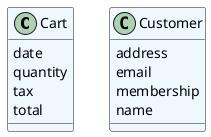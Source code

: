 @startuml classes
set namespaceSeparator none
class "Cart" as core.Customer.Cart #aliceblue {
  date
  quantity
  tax
  total
}
class "Customer" as core.Customer.Customer #aliceblue {
  address
  email
  membership
  name
}
@enduml
